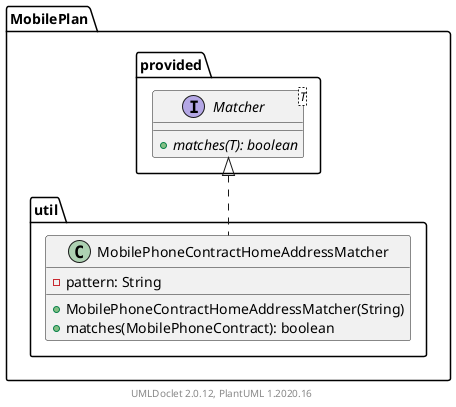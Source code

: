 @startuml
    namespace MobilePlan.util {

        class MobilePhoneContractHomeAddressMatcher [[MobilePhoneContractHomeAddressMatcher.html]] {
            -pattern: String
            +MobilePhoneContractHomeAddressMatcher(String)
            +matches(MobilePhoneContract): boolean
        }

        MobilePlan.provided.Matcher <|.. MobilePhoneContractHomeAddressMatcher
    }

    namespace MobilePlan.provided {
        interface Matcher<T> [[../provided/Matcher.html]] {
            {abstract} +matches(T): boolean
        }
    }

    center footer UMLDoclet 2.0.12, PlantUML 1.2020.16
@enduml
